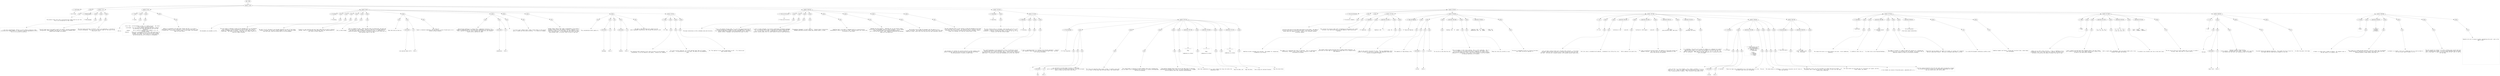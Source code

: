 digraph hierarchy {

node [fontname=Helvetica]
edge [style=dashed]

doc_0 [label="doc - 508"]


doc_0 -> { section_1}
{rank=same; section_1}

section_1 [label="section: 1-224"]


section_1 -> { header_2 prose_3 section_4 section_5 section_6 section_7 section_8 section_9}
{rank=same; header_2 prose_3 section_4 section_5 section_6 section_7 section_8 section_9}

header_2 [label="1 : Orb format"]

prose_3 [label="prose"]

section_4 [label="section: 7-21"]

section_5 [label="section: 22-43"]

section_6 [label="section: 44-92"]

section_7 [label="section: 106-142"]

section_8 [label="section: 143-150"]

section_9 [label="section: 225-457"]


header_2 -> leaf_10
leaf_10  [color=Gray,shape=rectangle,fontname=Inconsolata,label="* Orb format"]
prose_3 -> { raw_11}
{rank=same; raw_11}

raw_11 [label="raw"]


raw_11 -> leaf_12
leaf_12  [color=Gray,shape=rectangle,fontname=Inconsolata,label="

  The grimoire tools work with a structured text format which we call Orb.
This is an introduction to that format.

"]
section_4 -> { header_13 prose_14 prose_15 prose_16}
{rank=same; header_13 prose_14 prose_15 prose_16}

header_13 [label="2 : Metalanguage"]

prose_14 [label="prose"]

prose_15 [label="prose"]

prose_16 [label="prose"]


header_13 -> leaf_17
leaf_17  [color=Gray,shape=rectangle,fontname=Inconsolata,label="** Metalanguage"]
prose_14 -> { raw_18}
{rank=same; raw_18}

raw_18 [label="raw"]


raw_18 -> leaf_19
leaf_19  [color=Gray,shape=rectangle,fontname=Inconsolata,label="

  I call Orb a metalanguage, because it can by design include any other
structured text format within it.  Provided it may be represented in utf-8!
This is no stricture in practice. 
"]
prose_15 -> { raw_20}
{rank=same; raw_20}

raw_20 [label="raw"]


raw_20 -> leaf_21
leaf_21  [color=Gray,shape=rectangle,fontname=Inconsolata,label="
The Orb format aims to be equally useful for markup, literate programming,
configuration, data exchange, and the sort of interactive notebook which 
Jupyter and org-babel can produce.
"]
prose_16 -> { raw_22}
{rank=same; raw_22}

raw_22 [label="raw"]


raw_22 -> leaf_23
leaf_23  [color=Gray,shape=rectangle,fontname=Inconsolata,label="
The first parser and tool is Grimoire, which, as a bootstrap, is focused on
literate programming.  This will in turn be the format for the tools in the
bettertools suite. 

"]
section_5 -> { header_24 prose_25 prose_26 prose_27}
{rank=same; header_24 prose_25 prose_26 prose_27}

header_24 [label="2 : Goals"]

prose_25 [label="prose"]

prose_26 [label="prose"]

prose_27 [label="prose"]


header_24 -> leaf_28
leaf_28  [color=Gray,shape=rectangle,fontname=Inconsolata,label="** Goals"]
prose_25 -> { raw_29}
{rank=same; raw_29}

raw_29 [label="raw"]


raw_29 -> leaf_30
leaf_30  [color=Gray,shape=rectangle,fontname=Inconsolata,label="

  Orb is:
"]
prose_26 -> { raw_31}
{rank=same; raw_31}

raw_31 [label="raw"]


raw_31 -> leaf_32
leaf_32  [color=Gray,shape=rectangle,fontname=Inconsolata,label="
  - Error free:  An Orb document is never in a state of error.  Any valid
                 utf-8 string is an Orb document.
  - Line based:  Orb files may be rapidly separated into their elements
                 by splitting into lines and examining the first few
                 characters.
  - Humane:      Orb is carefully designed to be readable, as is, by
                 ordinary humans.
  - General:     There are no characters such as <>& in HTML which must be
                 escaped.  Orb codeblocks can enclose any other format,
                 including Orb format.  Orb strings are «brace balanced»
                 and can enclose any utf-8 string as a consequence. 
"]
prose_27 -> { raw_33}
{rank=same; raw_33}

raw_33 [label="raw"]


raw_33 -> leaf_34
leaf_34  [color=Gray,shape=rectangle,fontname=Inconsolata,label="
While it is possible to do some fancy things with Orb, it is also a
comfortable format to write a blog post, or put a few key-value pairs into
a config file.  If you were to send an email in Orb format, the recipient
might not even notice. 

"]
section_6 -> { header_35 prose_36 prose_37 prose_38 prose_39 prose_40 prose_41 prose_42 prose_43 prose_44 prose_45 prose_46 section_47}
{rank=same; header_35 prose_36 prose_37 prose_38 prose_39 prose_40 prose_41 prose_42 prose_43 prose_44 prose_45 prose_46 section_47}

header_35 [label="2 : Encoding"]

prose_36 [label="prose"]

prose_37 [label="prose"]

prose_38 [label="prose"]

prose_39 [label="prose"]

prose_40 [label="prose"]

prose_41 [label="prose"]

prose_42 [label="prose"]

prose_43 [label="prose"]

prose_44 [label="prose"]

prose_45 [label="prose"]

prose_46 [label="prose"]

section_47 [label="section: 93-105"]


header_35 -> leaf_48
leaf_48  [color=Gray,shape=rectangle,fontname=Inconsolata,label="** Encoding"]
prose_36 -> { raw_49}
{rank=same; raw_49}

raw_49 [label="raw"]


raw_49 -> leaf_50
leaf_50  [color=Gray,shape=rectangle,fontname=Inconsolata,label="

Orb documents are encoded in utf-8.  
"]
prose_37 -> { raw_51}
{rank=same; raw_51}

raw_51 [label="raw"]


raw_51 -> leaf_52
leaf_52  [color=Gray,shape=rectangle,fontname=Inconsolata,label="
The core syntax is defined in terms of the reachable keys on a US keyboard.
This tradition is firmly entrenched in the mid teens, and I have no
designs on budging that at present.  The miser in me likes that they're
a byte each.  The lawyer in me insists that this isn't ASCII, which is a
seven-bit legacy encoding.
"]
prose_38 -> { raw_53}
{rank=same; raw_53}

raw_53 [label="raw"]


raw_53 -> leaf_54
leaf_54  [color=Gray,shape=rectangle,fontname=Inconsolata,label="
We aren't at all reluctant to use Unicode characters as part of the format. 
Grimoire «strings» are the most visible example of this, along with drawer
and fold icons, which are actual parts of an Orb document. 
"]
prose_39 -> { raw_55}
{rank=same; raw_55}

raw_55 [label="raw"]


raw_55 -> leaf_56
leaf_56  [color=Gray,shape=rectangle,fontname=Inconsolata,label="
Grimoire is case sensitive and uses lower-snake-case for built-in English
phrases. There is a convention (see classes) that uses capitalization of
user words to affect semantics.  
"]
prose_40 -> { raw_57}
{rank=same; raw_57}

raw_57 [label="raw"]


raw_57 -> leaf_58
leaf_58  [color=Gray,shape=rectangle,fontname=Inconsolata,label="
[tk] is there though
"]
prose_41 -> { raw_59}
{rank=same; raw_59}

raw_59 [label="raw"]


raw_59 -> leaf_60
leaf_60  [color=Gray,shape=rectangle,fontname=Inconsolata,label="
Orb is a format for text.  There are many ways of writing text, but only one
way of encoding it that matters.  There is a long tail of Unicode complexity,
and there are traces of Committee spattered all over it; nonetheless we 
should be grateful that utf-8 won, in a world in which we still drive cars on
both possible sides of the road. 
"]
prose_42 -> { raw_61 link_62 raw_63}
{rank=same; raw_61 link_62 raw_63}

raw_61 [label="raw"]

link_62 [label="link"]

raw_63 [label="raw"]


raw_61 -> leaf_64
leaf_64  [color=Gray,shape=rectangle,fontname=Inconsolata,label="
Note that while we have our "]
link_62 -> { anchortext_65 url_66}
{rank=same; anchortext_65 url_66}

anchortext_65 [label="anchortext"]

url_66 [label="url"]


anchortext_65 -> leaf_67
leaf_67  [color=Gray,shape=rectangle,fontname=Inconsolata,label="own opinions about utf-8"]
url_66 -> leaf_68
leaf_68  [color=Gray,shape=rectangle,fontname=Inconsolata,label="httk://"]
raw_63 -> leaf_69
leaf_69  [color=Gray,shape=rectangle,fontname=Inconsolata,label=" our vision of
heaven is backward-compatible with the inferior version foisted upon us by a 
jealous software monopoly.
"]
prose_43 -> { raw_70 link_71 raw_72}
{rank=same; raw_70 link_71 raw_72}

raw_70 [label="raw"]

link_71 [label="link"]

raw_72 [label="raw"]


raw_70 -> leaf_73
leaf_73  [color=Gray,shape=rectangle,fontname=Inconsolata,label="
Bidirectional handling in a context that's indentation sensitive is an 
example of something subtle. Orb format uses indentation in a few key places,
and a compliant parser will need to detect and respect RTL [tk?] markers.
Exactly how is spelled out under "]
link_71 -> { anchortext_74 url_75}
{rank=same; anchortext_74 url_75}

anchortext_74 [label="anchortext"]

url_75 [label="url"]


anchortext_74 -> leaf_76
leaf_76  [color=Gray,shape=rectangle,fontname=Inconsolata,label="indentation"]
url_75 -> leaf_77
leaf_77  [color=Gray,shape=rectangle,fontname=Inconsolata,label="httk://"]
raw_72 -> leaf_78
leaf_78  [color=Gray,shape=rectangle,fontname=Inconsolata,label="
"]
prose_44 -> { raw_79}
{rank=same; raw_79}

raw_79 [label="raw"]


raw_79 -> leaf_80
leaf_80  [color=Gray,shape=rectangle,fontname=Inconsolata,label="
I'd love to get a Hebrew and/or Arabic fluent hacker on the project
early, to make sure this works correctly.  I'll settle for Aramaic.
"]
prose_45 -> { raw_81}
{rank=same; raw_81}

raw_81 [label="raw"]


raw_81 -> leaf_82
leaf_82  [color=Gray,shape=rectangle,fontname=Inconsolata,label="
Another thing I want to get right is equivalence. If you have a
variable called \"Glück\" the compiler shouldn't complain if it's
rendered in either of the valid ways. For some sequences that's
\"any of the valid ways\". If we normalized your prose, you might
have problems later, so we don't want to solve it that way.
"]
prose_46 -> { raw_83 link_84 raw_85 link_86 raw_87}
{rank=same; raw_83 link_84 raw_85 link_86 raw_87}

raw_83 [label="raw"]

link_84 [label="link"]

raw_85 [label="raw"]

link_86 [label="link"]

raw_87 [label="raw"]


raw_83 -> leaf_88
leaf_88  [color=Gray,shape=rectangle,fontname=Inconsolata,label="
This consideration mostly applys to "]
link_84 -> { anchortext_89 url_90}
{rank=same; anchortext_89 url_90}

anchortext_89 [label="anchortext"]

url_90 [label="url"]


anchortext_89 -> leaf_91
leaf_91  [color=Gray,shape=rectangle,fontname=Inconsolata,label="hashtags"]
url_90 -> leaf_92
leaf_92  [color=Gray,shape=rectangle,fontname=Inconsolata,label="httk://"]
raw_85 -> leaf_93
leaf_93  [color=Gray,shape=rectangle,fontname=Inconsolata,label=" and "]
link_86 -> { anchortext_94 url_95}
{rank=same; anchortext_94 url_95}

anchortext_94 [label="anchortext"]

url_95 [label="url"]


anchortext_94 -> leaf_96
leaf_96  [color=Gray,shape=rectangle,fontname=Inconsolata,label="handles"]
url_95 -> leaf_97
leaf_97  [color=Gray,shape=rectangle,fontname=Inconsolata,label="httk://"]
raw_87 -> leaf_98
leaf_98  [color=Gray,shape=rectangle,fontname=Inconsolata,label=".  The idea is that Orb files will respect all the 
wacky typographic equivalences that Unicode has gifted us with.

"]
section_47 -> { header_99 prose_100 prose_101 prose_102}
{rank=same; header_99 prose_100 prose_101 prose_102}

header_99 [label="4 : Tabs"]

prose_100 [label="prose"]

prose_101 [label="prose"]

prose_102 [label="prose"]


header_99 -> leaf_103
leaf_103  [color=Gray,shape=rectangle,fontname=Inconsolata,label="**** Tabs"]
prose_100 -> { raw_104}
{rank=same; raw_104}

raw_104 [label="raw"]


raw_104 -> leaf_105
leaf_105  [color=Gray,shape=rectangle,fontname=Inconsolata,label="

The vexacious ASCII character 8 will never be found in an Orb document.  If
encountered, it will be reduced to two spaces.  Grimoire will complain.
"]
prose_101 -> { raw_106}
{rank=same; raw_106}

raw_106 [label="raw"]


raw_106 -> leaf_107
leaf_107  [color=Gray,shape=rectangle,fontname=Inconsolata,label="
It's not an /error/ mind you, it's a well-defined input that will become 
two spaces.  If encountered by one of my tools, the tabs will be permanently
gone. 
"]
prose_102 -> { raw_108}
{rank=same; raw_108}

raw_108 [label="raw"]


raw_108 -> leaf_109
leaf_109  [color=Gray,shape=rectangle,fontname=Inconsolata,label="
Yes. This applies to your source code blocks as well.  It is time we put 
away childish things.  

"]
section_7 -> { header_110 prose_111 prose_112 prose_113 prose_114 prose_115 prose_116 prose_117 prose_118}
{rank=same; header_110 prose_111 prose_112 prose_113 prose_114 prose_115 prose_116 prose_117 prose_118}

header_110 [label="2 : Prose and Structure"]

prose_111 [label="prose"]

prose_112 [label="prose"]

prose_113 [label="prose"]

prose_114 [label="prose"]

prose_115 [label="prose"]

prose_116 [label="prose"]

prose_117 [label="prose"]

prose_118 [label="prose"]


header_110 -> leaf_119
leaf_119  [color=Gray,shape=rectangle,fontname=Inconsolata,label="** Prose and Structure"]
prose_111 -> { raw_120}
{rank=same; raw_120}

raw_120 [label="raw"]


raw_120 -> leaf_121
leaf_121  [color=Gray,shape=rectangle,fontname=Inconsolata,label="

The major distinction in Orb is between prose and structure.
"]
prose_112 -> { raw_122}
{rank=same; raw_122}

raw_122 [label="raw"]


raw_122 -> leaf_123
leaf_123  [color=Gray,shape=rectangle,fontname=Inconsolata,label="
Prose is the default parsing state. It is far from unstructured from the
runtime perspective. Although this needn't be embedded in the parse
tree, Grimoire understands concepts such as paragraphs, words, punctuation,
capital letters, languages, and anything else proper to prose.
"]
prose_113 -> { raw_124}
{rank=same; raw_124}

raw_124 [label="raw"]


raw_124 -> leaf_125
leaf_125  [color=Gray,shape=rectangle,fontname=Inconsolata,label="
I refer to human languages, but Grimoire understands programming languages
also. In principle, all of them, it shouldn't be harder to add them than
it is to call them from shell, though getting a runtime rigged up to
another runtime always calls for some finesse to derive a good experience.
"]
prose_114 -> { raw_126}
{rank=same; raw_126}

raw_126 [label="raw"]


raw_126 -> leaf_127
leaf_127  [color=Gray,shape=rectangle,fontname=Inconsolata,label="
\"Programming languages\" is overly specific.  Grimoire draws a distinction
between prose and structure. Blocks may contain either, or both.
"]
prose_115 -> { raw_128}
{rank=same; raw_128}

raw_128 [label="raw"]


raw_128 -> leaf_129
leaf_129  [color=Gray,shape=rectangle,fontname=Inconsolata,label="
Something that's nice about a language build on a prose/structure
relationship is that it can be error free.  Anything *grym* can't build into
a structure is just prose.
"]
prose_116 -> { raw_130}
{rank=same; raw_130}

raw_130 [label="raw"]


raw_130 -> leaf_131
leaf_131  [color=Gray,shape=rectangle,fontname=Inconsolata,label="
Markdown has this property.  Sometimes you run into parsers which
build errors into Markdown, which is itself erroneous.  If you [[RTFM]
[http://daringfireball.net/projects/markdown/syntax]],
you'll find the word \"error\" once.  Helpfully explaining how Markdown
keeps you from making one.
"]
prose_117 -> { raw_132}
{rank=same; raw_132}

raw_132 [label="raw"]


raw_132 -> leaf_133
leaf_133  [color=Gray,shape=rectangle,fontname=Inconsolata,label="
We do what we can to make the document look the same as it is
in fact structured.  The intention with Orb files is that we work with them
aided by a linter, which lets us be lazy and still get consistent results.
"]
prose_118 -> { raw_134}
{rank=same; raw_134}

raw_134 [label="raw"]


raw_134 -> leaf_135
leaf_135  [color=Gray,shape=rectangle,fontname=Inconsolata,label="
The most important point in this section is that Orb documents do not have
errors and never fail to parse.  You should be able to literally plug any 
Orb parser into a source of entropy and end up with a document, since a
proper utf-8 decoder will drop any invalid bytes it sees. 

"]
section_8 -> { header_136 prose_137 section_138}
{rank=same; header_136 prose_137 section_138}

header_136 [label="2 : Ownership"]

prose_137 [label="prose"]

section_138 [label="section: 151-166"]


header_136 -> leaf_139
leaf_139  [color=Gray,shape=rectangle,fontname=Inconsolata,label="** Ownership"]
prose_137 -> { raw_140}
{rank=same; raw_140}

raw_140 [label="raw"]


raw_140 -> leaf_141
leaf_141  [color=Gray,shape=rectangle,fontname=Inconsolata,label="

  The root concept of Orb is a document, which divides into one or more 
sections.  A section owns all structure or prose within it.  This 
paragraph is owned by «** Ownership» above, as are all the rest of the
blocks until the next section header. 

"]
section_138 -> { header_142 prose_143 prose_144 prose_145 section_146}
{rank=same; header_142 prose_143 prose_144 prose_145 section_146}

header_142 [label="3 : Blocking"]

prose_143 [label="prose"]

prose_144 [label="prose"]

prose_145 [label="prose"]

section_146 [label="section: 167-224"]


header_142 -> leaf_147
leaf_147  [color=Gray,shape=rectangle,fontname=Inconsolata,label="*** Blocking"]
prose_143 -> { raw_148}
{rank=same; raw_148}

raw_148 [label="raw"]


raw_148 -> leaf_149
leaf_149  [color=Gray,shape=rectangle,fontname=Inconsolata,label="

  Orb documents are chunked into sections entirely by their heading lines.
Within a section, prose and structure alike are organized into blocks.  
The defining marker of blocks is blank lines.
"]
prose_144 -> { raw_150}
{rank=same; raw_150}

raw_150 [label="raw"]


raw_150 -> leaf_151
leaf_151  [color=Gray,shape=rectangle,fontname=Inconsolata,label="
This second paragraph is the second block of the «*** Blocking» section.
Taking a look at the source document, you'll see that I put (single)
newlines between lines, with an 78 column margin.  That should be considered
good style.  If you prefer to have each paragraph be its own line, have at.
"]
prose_145 -> { raw_152}
{rank=same; raw_152}

raw_152 [label="raw"]


raw_152 -> leaf_153
leaf_153  [color=Gray,shape=rectangle,fontname=Inconsolata,label="
A line is considered blank if it contains only Unicode spacemarks.  Grimoire
will smoothly remove any such cruft and replace it with «\\n\\n».  We also
trim trailing whitespace. 

"]
section_146 -> { header_154 prose_155 prose_156 prose_157 prose_158 prose_159 codeblock_160 prose_161 codeblock_162 prose_163 prose_164 codeblock_165 prose_166}
{rank=same; header_154 prose_155 prose_156 prose_157 prose_158 prose_159 codeblock_160 prose_161 codeblock_162 prose_163 prose_164 codeblock_165 prose_166}

header_154 [label="4 : The Cling Rule"]

prose_155 [label="prose"]

prose_156 [label="prose"]

prose_157 [label="prose"]

prose_158 [label="prose"]

prose_159 [label="prose"]

codeblock_160 [label="code block 187-194"]

prose_161 [label="prose"]

codeblock_162 [label="code block 199-206"]

prose_163 [label="prose"]

prose_164 [label="prose"]

codeblock_165 [label="code block 213-219"]

prose_166 [label="prose"]


header_154 -> leaf_167
leaf_167  [color=Gray,shape=rectangle,fontname=Inconsolata,label="**** The Cling Rule"]
prose_155 -> { raw_168 link_169 raw_170}
{rank=same; raw_168 link_169 raw_170}

raw_168 [label="raw"]

link_169 [label="link"]

raw_170 [label="raw"]


raw_168 -> leaf_171
leaf_171  [color=Gray,shape=rectangle,fontname=Inconsolata,label="

  "]
link_169 -> { anchortext_172 url_173}
{rank=same; anchortext_172 url_173}

anchortext_172 [label="anchortext"]

url_173 [label="url"]


anchortext_172 -> leaf_174
leaf_174  [color=Gray,shape=rectangle,fontname=Inconsolata,label="Tags"]
url_173 -> leaf_175
leaf_175  [color=Gray,shape=rectangle,fontname=Inconsolata,label="httk://"]
raw_170 -> leaf_176
leaf_176  [color=Gray,shape=rectangle,fontname=Inconsolata,label=" are used both to provide names to blocks in Orb format
and to specify various actions in knitting and weaving.  They may be placed
above or below the block which they affect.
"]
prose_156 -> { raw_177}
{rank=same; raw_177}

raw_177 [label="raw"]


raw_177 -> leaf_178
leaf_178  [color=Gray,shape=rectangle,fontname=Inconsolata,label="
The cling rule specifies that a group 'clings' to another group when
it is closer to that group than the other group. Ties resolve down.
"]
prose_157 -> { raw_179}
{rank=same; raw_179}

raw_179 [label="raw"]


raw_179 -> leaf_180
leaf_180  [color=Gray,shape=rectangle,fontname=Inconsolata,label="
This should make it intuitive to group elements that aren't grouping the
way you expect: put in whitespace until the block is visually distinguished
from the surroundings.
"]
prose_158 -> { raw_181}
{rank=same; raw_181}

raw_181 [label="raw"]


raw_181 -> leaf_182
leaf_182  [color=Gray,shape=rectangle,fontname=Inconsolata,label="
Cling applies between blocks which are at the same level of ownership.
Ownership has precedence over cling: all blocks underneath e.g. a header
line are owned by that line, newlines notwithstanding.
"]
prose_159 -> { raw_183}
{rank=same; raw_183}

raw_183 [label="raw"]


raw_183 -> leaf_184
leaf_184  [color=Gray,shape=rectangle,fontname=Inconsolata,label="
Note that indentation of e.g. lists invokes the cling rule within the
indentation level.
"]
codeblock_160 -> leaf_185
leaf_185  [color=Gray,shape=rectangle,fontname=Inconsolata,label="| x | y | z |

#tag


someprose on a block"]
prose_161 -> { raw_186}
{rank=same; raw_186}

raw_186 [label="raw"]


raw_186 -> leaf_187
leaf_187  [color=Gray,shape=rectangle,fontname=Inconsolata,label="
Tags the table, but
"]
codeblock_162 -> leaf_188
leaf_188  [color=Gray,shape=rectangle,fontname=Inconsolata,label="| x | y | z |


#tag

someprose on a block"]
prose_163 -> { raw_189}
{rank=same; raw_189}

raw_189 [label="raw"]


raw_189 -> leaf_190
leaf_190  [color=Gray,shape=rectangle,fontname=Inconsolata,label="
Tags the block.
"]
prose_164 -> { raw_191}
{rank=same; raw_191}

raw_191 [label="raw"]


raw_191 -> leaf_192
leaf_192  [color=Gray,shape=rectangle,fontname=Inconsolata,label="
Even clings are resolved forwards:
"]
codeblock_165 -> leaf_193
leaf_193  [color=Gray,shape=rectangle,fontname=Inconsolata,label="| x | y | z |

#tag

someprose on a block"]
prose_166 -> { raw_194}
{rank=same; raw_194}

raw_194 [label="raw"]


raw_194 -> leaf_195
leaf_195  [color=Gray,shape=rectangle,fontname=Inconsolata,label="
Tags the prose block.

"]
section_9 -> { header_196 prose_197 prose_198 section_199 section_200 section_201 section_202 section_203 section_204 section_205}
{rank=same; header_196 prose_197 prose_198 section_199 section_200 section_201 section_202 section_203 section_204 section_205}

header_196 [label="2 : Structural elements"]

prose_197 [label="prose"]

prose_198 [label="prose"]

section_199 [label="section: 237-255"]

section_200 [label="section: 256-286"]

section_201 [label="section: 287-361"]

section_202 [label="section: 377-410"]

section_203 [label="section: 411-445"]

section_204 [label="section: 446-457"]

section_205 [label="section: 458-508"]


header_196 -> leaf_206
leaf_206  [color=Gray,shape=rectangle,fontname=Inconsolata,label="** Structural elements"]
prose_197 -> { raw_207}
{rank=same; raw_207}

raw_207 [label="raw"]


raw_207 -> leaf_208
leaf_208  [color=Gray,shape=rectangle,fontname=Inconsolata,label="

  Structure and prose are the figure and ground of Orb format.  We speak of
structure and prose on a block-by-block basis, and within some structure
blocks there are regions of prose.  Prose in turn routinely contains
structural regions.
"]
prose_198 -> { raw_209}
{rank=same; raw_209}

raw_209 [label="raw"]


raw_209 -> leaf_210
leaf_210  [color=Gray,shape=rectangle,fontname=Inconsolata,label="
This section will discuss under what circumstances an Orb parser will create
structure, with some discursions into the semantics these distinctions
represent. 

"]
section_199 -> { header_211 prose_212 codeblock_213 prose_214 prose_215}
{rank=same; header_211 prose_212 codeblock_213 prose_214 prose_215}

header_211 [label="3 : Headlines"]

prose_212 [label="prose"]

codeblock_213 [label="code block 242-244"]

prose_214 [label="prose"]

prose_215 [label="prose"]


header_211 -> leaf_216
leaf_216  [color=Gray,shape=rectangle,fontname=Inconsolata,label="*** Headlines"]
prose_212 -> { raw_217}
{rank=same; raw_217}

raw_217 [label="raw"]


raw_217 -> leaf_218
leaf_218  [color=Gray,shape=rectangle,fontname=Inconsolata,label="

  Headlines divide a document into sections.  The grammar for recognizing
a headline is as follows:
"]
codeblock_213 -> leaf_219
leaf_219  [color=Gray,shape=rectangle,fontname=Inconsolata,label="    headline = WS?  '*'+  ' '  prose  NL"]
prose_214 -> { raw_220}
{rank=same; raw_220}

raw_220 [label="raw"]


raw_220 -> leaf_221
leaf_221  [color=Gray,shape=rectangle,fontname=Inconsolata,label="
The number of =*= determine the level of ownership.  This is a declarative
relationship, though I lack a clean syntax to express it other than
functionally at present. 
"]
prose_215 -> { raw_222}
{rank=same; raw_222}

raw_222 [label="raw"]


raw_222 -> leaf_223
leaf_223  [color=Gray,shape=rectangle,fontname=Inconsolata,label="
The content within =prose= has the luxury of being context-sensitive.  In
particular we treat tags on a headline as though they're on a tagline below
they headline. 


"]
section_200 -> { header_224 prose_225 prose_226 prose_227 codeblock_228 prose_229 prose_230 codeblock_231 prose_232}
{rank=same; header_224 prose_225 prose_226 prose_227 codeblock_228 prose_229 prose_230 codeblock_231 prose_232}

header_224 [label="3 : Tags and Taglines"]

prose_225 [label="prose"]

prose_226 [label="prose"]

prose_227 [label="prose"]

codeblock_228 [label="code block 266-268"]

prose_229 [label="prose"]

prose_230 [label="prose"]

codeblock_231 [label="code block 278-281"]

prose_232 [label="prose"]


header_224 -> leaf_233
leaf_233  [color=Gray,shape=rectangle,fontname=Inconsolata,label="*** Tags and Taglines"]
prose_225 -> { raw_234}
{rank=same; raw_234}

raw_234 [label="raw"]


raw_234 -> leaf_235
leaf_235  [color=Gray,shape=rectangle,fontname=Inconsolata,label="

  Tags are the control structures for Orb.  There are =#hashtags= which
loosely correspond to functions or messages, and =@handles= which more
directly correspond to symbols.  
"]
prose_226 -> { raw_236 link_237 raw_238}
{rank=same; raw_236 link_237 raw_238}

raw_236 [label="raw"]

link_237 [label="link"]

raw_238 [label="raw"]


raw_236 -> leaf_239
leaf_239  [color=Gray,shape=rectangle,fontname=Inconsolata,label="
The semantics of tags belong in the "]
link_237 -> { anchortext_240 url_241}
{rank=same; anchortext_240 url_241}

anchortext_240 [label="anchortext"]

url_241 [label="url"]


anchortext_240 -> leaf_242
leaf_242  [color=Gray,shape=rectangle,fontname=Inconsolata,label="runtime"]
url_241 -> leaf_243
leaf_243  [color=Gray,shape=rectangle,fontname=Inconsolata,label="httk://"]
raw_238 -> leaf_244
leaf_244  [color=Gray,shape=rectangle,fontname=Inconsolata,label="]] section.
"]
prose_227 -> { raw_245}
{rank=same; raw_245}

raw_245 [label="raw"]


raw_245 -> leaf_246
leaf_246  [color=Gray,shape=rectangle,fontname=Inconsolata,label="
For now let us note that the rule
"]
codeblock_228 -> leaf_247
leaf_247  [color=Gray,shape=rectangle,fontname=Inconsolata,label="  hashtag = WS+  '#'  symbol"]
prose_229 -> { raw_248}
{rank=same; raw_248}

raw_248 [label="raw"]


raw_248 -> leaf_249
leaf_249  [color=Gray,shape=rectangle,fontname=Inconsolata,label="
  
*may* not appear in (all) prose contexts, this is still undecided.  This is 
true of handles as well given the state of =grym= at the present time, 
but I am more firmly convinced of the value of @handle as a short in-place
expansion of a handleline. I don't think trying to parse a mid-block #export
as meaning something is as valuable. 
"]
prose_230 -> { raw_250}
{rank=same; raw_250}

raw_250 [label="raw"]


raw_250 -> leaf_251
leaf_251  [color=Gray,shape=rectangle,fontname=Inconsolata,label="
These two rules are currently in use:
"]
codeblock_231 -> leaf_252
leaf_252  [color=Gray,shape=rectangle,fontname=Inconsolata,label="  hashline = WS?  '#'  symbol  ' '  prose  NL
  handleline = WS?  '@'  symbol  ' '  prose  NL"]
prose_232 -> { raw_253}
{rank=same; raw_253}

raw_253 [label="raw"]


raw_253 -> leaf_254
leaf_254  [color=Gray,shape=rectangle,fontname=Inconsolata,label="
Structure is designed to work on a line-by-line basis,
any =line= rule has an implied =^=. 

"]
section_201 -> { header_255 prose_256 prose_257 codeblock_258 prose_259 codeblock_260 prose_261 codeblock_262 prose_263 codeblock_264 prose_265 section_266 section_267}
{rank=same; header_255 prose_256 prose_257 codeblock_258 prose_259 codeblock_260 prose_261 codeblock_262 prose_263 codeblock_264 prose_265 section_266 section_267}

header_255 [label="3 : List "]

prose_256 [label="prose"]

prose_257 [label="prose"]

codeblock_258 [label="code block 295-297"]

prose_259 [label="prose"]

codeblock_260 [label="code block 301-303"]

prose_261 [label="prose"]

codeblock_262 [label="code block 309-312"]

prose_263 [label="prose"]

codeblock_264 [label="code block 316-319"]

prose_265 [label="prose"]

section_266 [label="section: 328-361"]

section_267 [label="section: 362-376"]


header_255 -> leaf_268
leaf_268  [color=Gray,shape=rectangle,fontname=Inconsolata,label="*** List "]
prose_256 -> { raw_269}
{rank=same; raw_269}

raw_269 [label="raw"]


raw_269 -> leaf_270
leaf_270  [color=Gray,shape=rectangle,fontname=Inconsolata,label="

  Lists are both a markup format and a flexible data container.  In the emacs
org-mode, headline-type structures do the heavy lifting for TODO lists and
the like.  This was org's original purpose, with document markup coming later.
"]
prose_257 -> { raw_271}
{rank=same; raw_271}

raw_271 [label="raw"]


raw_271 -> leaf_272
leaf_272  [color=Gray,shape=rectangle,fontname=Inconsolata,label="
Orb lists come in unnumbered and numbered.  Unnumbered lists follow this rule:
"]
codeblock_258 -> leaf_273
leaf_273  [color=Gray,shape=rectangle,fontname=Inconsolata,label="  listline-un = WS? '- ' prose NL"]
prose_259 -> { raw_274}
{rank=same; raw_274}

raw_274 [label="raw"]


raw_274 -> leaf_275
leaf_275  [color=Gray,shape=rectangle,fontname=Inconsolata,label="
While numbered lists match this:
"]
codeblock_260 -> leaf_276
leaf_276  [color=Gray,shape=rectangle,fontname=Inconsolata,label="  listline-li = WS? digits '. ' prose NL"]
prose_261 -> { raw_277}
{rank=same; raw_277}

raw_277 [label="raw"]


raw_277 -> leaf_278
leaf_278  [color=Gray,shape=rectangle,fontname=Inconsolata,label="
For lists, as with any structure group, the semantics of the prose section are
somewhat flexible.  The cling rule for lists parses indentation so that
multi-line entries are possible:
"]
codeblock_262 -> leaf_279
leaf_279  [color=Gray,shape=rectangle,fontname=Inconsolata,label="  - list entry 
   prose directly under, bad style"]
prose_263 -> { raw_280}
{rank=same; raw_280}

raw_280 [label="raw"]


raw_280 -> leaf_281
leaf_281  [color=Gray,shape=rectangle,fontname=Inconsolata,label="
vs.
"]
codeblock_264 -> leaf_282
leaf_282  [color=Gray,shape=rectangle,fontname=Inconsolata,label="  - list entry 
    continues list entry"]
prose_265 -> { raw_283}
{rank=same; raw_283}

raw_283 [label="raw"]


raw_283 -> leaf_284
leaf_284  [color=Gray,shape=rectangle,fontname=Inconsolata,label="
As in Markdown, the parser will accept any numbers as a numbered list without
checking their order.  The linter will increment by one starting from the
number of the first index, so if you start with \"1. \" or \"0. \" or \"10. \" you
get the subsequent.  This behavior can be suppressed with a hashtag directive
yet to be added.  

"]
section_266 -> { header_285 prose_286 codeblock_287 prose_288 prose_289 prose_290 prose_291}
{rank=same; header_285 prose_286 codeblock_287 prose_288 prose_289 prose_290 prose_291}

header_285 [label="4 : List Boxes"]

prose_286 [label="prose"]

codeblock_287 [label="code block 335-346"]

prose_288 [label="prose"]

prose_289 [label="prose"]

prose_290 [label="prose"]

prose_291 [label="prose"]


header_285 -> leaf_292
leaf_292  [color=Gray,shape=rectangle,fontname=Inconsolata,label="** List Boxes

 "]
prose_286 -> { raw_293 link_294 raw_295}
{rank=same; raw_293 link_294 raw_295}

raw_293 [label="raw"]

link_294 [label="link"]

raw_295 [label="raw"]


raw_293 -> leaf_296
leaf_296  [color=Gray,shape=rectangle,fontname=Inconsolata,label="

  Lists can have, as a first element, a box, either a checkbox =[ ]= or a 
radio box =( )=.  These are either empty with whitespace or have contents
from a limited pallete of symbols.  Their function is described in the "]
link_294 -> { anchortext_297 url_298}
{rank=same; anchortext_297 url_298}

anchortext_297 [label="anchortext"]

url_298 [label="url"]


anchortext_297 -> leaf_299
leaf_299  [color=Gray,shape=rectangle,fontname=Inconsolata,label="runtime"]
url_298 -> leaf_300
leaf_300  [color=Gray,shape=rectangle,fontname=Inconsolata,label="httk://"]
raw_295 -> leaf_301
leaf_301  [color=Gray,shape=rectangle,fontname=Inconsolata,label="]] section. 
"]
codeblock_287 -> leaf_302
leaf_302  [color=Gray,shape=rectangle,fontname=Inconsolata,label="  - [ ] #todo finish orb.orb
    - [X] Metalanguage
    - [X] Prose and Structure
    - [REVISE] Link
    - [ ] Code Block

  - Fruits
    - ( ) Bananas
    - (*) Coconuts
    - ( ) Grapes"]
prose_288 -> { raw_303}
{rank=same; raw_303}

raw_303 [label="raw"]


raw_303 -> leaf_304
leaf_304  [color=Gray,shape=rectangle,fontname=Inconsolata,label="
These two types can't meaningfully mix on the same level of a list.  The one
the parser sees first will be applied.
"]
prose_289 -> { raw_305}
{rank=same; raw_305}

raw_305 [label="raw"]


raw_305 -> leaf_306
leaf_306  [color=Gray,shape=rectangle,fontname=Inconsolata,label="
The radio button is contagious, if the parser encounters one all lines on
that level get one. 
"]
prose_290 -> { raw_307}
{rank=same; raw_307}

raw_307 [label="raw"]


raw_307 -> leaf_308
leaf_308  [color=Gray,shape=rectangle,fontname=Inconsolata,label="
The check box is not, it's ok to include it on some lines but not others.  If
the parser sees a check box and then a radio button, it will turn the radio
button into a check box.
"]
prose_291 -> { raw_309}
{rank=same; raw_309}

raw_309 [label="raw"]


raw_309 -> leaf_310
leaf_310  [color=Gray,shape=rectangle,fontname=Inconsolata,label="
The radio button can only have one =*=; the parser will ignore, and the
linter remove, any others. 

"]
section_267 -> { header_311 prose_312 codeblock_313 prose_314}
{rank=same; header_311 prose_312 codeblock_313 prose_314}

header_311 [label="4 : Key/value pairs"]

prose_312 [label="prose"]

codeblock_313 [label="code block 366-370"]

prose_314 [label="prose"]


header_311 -> leaf_315
leaf_315  [color=Gray,shape=rectangle,fontname=Inconsolata,label="** Key/value pairs

 "]
prose_312 -> { raw_316}
{rank=same; raw_316}

raw_316 [label="raw"]


raw_316 -> leaf_317
leaf_317  [color=Gray,shape=rectangle,fontname=Inconsolata,label="

  A list element can consist of key/value pairs, separated with a =:=.
"]
codeblock_313 -> leaf_318
leaf_318  [color=Gray,shape=rectangle,fontname=Inconsolata,label=" - first key:
   - value : another value
   - 42 : the answer"]
prose_314 -> { raw_319}
{rank=same; raw_319}

raw_319 [label="raw"]


raw_319 -> leaf_320
leaf_320  [color=Gray,shape=rectangle,fontname=Inconsolata,label="
From the runtime perspective the left and right sides are basically strings,
as we build out the Clu runtime we'll have better expectations for what
keys and values would look like as data. 

"]
section_202 -> { header_321 prose_322 prose_323 codeblock_324 prose_325 prose_326 prose_327 codeblock_328 prose_329 prose_330}
{rank=same; header_321 prose_322 prose_323 codeblock_324 prose_325 prose_326 prose_327 codeblock_328 prose_329 prose_330}

header_321 [label="3 : Code Block"]

prose_322 [label="prose"]

prose_323 [label="prose"]

codeblock_324 [label="code block 384-388"]

prose_325 [label="prose"]

prose_326 [label="prose"]

prose_327 [label="prose"]

codeblock_328 [label="code block 399-403"]

prose_329 [label="prose"]

prose_330 [label="prose"]


header_321 -> leaf_331
leaf_331  [color=Gray,shape=rectangle,fontname=Inconsolata,label="* Code Block

 "]
prose_322 -> { raw_332}
{rank=same; raw_332}

raw_332 [label="raw"]


raw_332 -> leaf_333
leaf_333  [color=Gray,shape=rectangle,fontname=Inconsolata,label="

  The reason Orb exists is so that Grimoire can exist.  We do codeblocks
carefully. 
"]
prose_323 -> { raw_334}
{rank=same; raw_334}

raw_334 [label="raw"]


raw_334 -> leaf_335
leaf_335  [color=Gray,shape=rectangle,fontname=Inconsolata,label="
A codeblock looks like so:
"]
codeblock_324 -> leaf_336
leaf_336  [color=Gray,shape=rectangle,fontname=Inconsolata,label="#!orb
*** Some Orb content
#/orb"]
prose_325 -> { raw_337}
{rank=same; raw_337}

raw_337 [label="raw"]


raw_337 -> leaf_338
leaf_338  [color=Gray,shape=rectangle,fontname=Inconsolata,label="
Try that trick in Git-Flavored Markdown...
"]
prose_326 -> { raw_339}
{rank=same; raw_339}

raw_339 [label="raw"]


raw_339 -> leaf_340
leaf_340  [color=Gray,shape=rectangle,fontname=Inconsolata,label="
The number of initial =!!= needs to match the closing =//=, allowing any 
utf-8 string at all to be enclosed with this method.  We consider this an
important property to have in an enclosure encoding. 
"]
prose_327 -> { raw_341}
{rank=same; raw_341}

raw_341 [label="raw"]


raw_341 -> leaf_342
leaf_342  [color=Gray,shape=rectangle,fontname=Inconsolata,label="
Code blocks must be opened, but needn't be closed, as a parser will recognize
EOF as a code block closure.  This has a fortunate side effect, as this:
"]
codeblock_328 -> leaf_343
leaf_343  [color=Gray,shape=rectangle,fontname=Inconsolata,label="#!/usr/bin/python

from future import bettertools"]
prose_329 -> { raw_344}
{rank=same; raw_344}

raw_344 [label="raw"]


raw_344 -> leaf_345
leaf_345  [color=Gray,shape=rectangle,fontname=Inconsolata,label="
Is a valid Orb document containing a python script.
"]
prose_330 -> { raw_346}
{rank=same; raw_346}

raw_346 [label="raw"]


raw_346 -> leaf_347
leaf_347  [color=Gray,shape=rectangle,fontname=Inconsolata,label="
Codeblock headers and footers, unlike most structure lines, cannot begin
with whitespace. 

"]
section_203 -> { header_348 prose_349 prose_350 codeblock_351 prose_352 codeblock_353 prose_354 codeblock_355 prose_356}
{rank=same; header_348 prose_349 prose_350 codeblock_351 prose_352 codeblock_353 prose_354 codeblock_355 prose_356}

header_348 [label="3 : Table"]

prose_349 [label="prose"]

prose_350 [label="prose"]

codeblock_351 [label="code block 421-424"]

prose_352 [label="prose"]

codeblock_353 [label="code block 429-433"]

prose_354 [label="prose"]

codeblock_355 [label="code block 437-440"]

prose_356 [label="prose"]


header_348 -> leaf_357
leaf_357  [color=Gray,shape=rectangle,fontname=Inconsolata,label="* Table

 "]
prose_349 -> { raw_358}
{rank=same; raw_358}

raw_358 [label="raw"]


raw_358 -> leaf_359
leaf_359  [color=Gray,shape=rectangle,fontname=Inconsolata,label="

  Tables are our matrix data structure.  I have no immediate use for 
spreadsheets that I can't meet with other software, but admire their
inclusion in Org and do use tables in markup from time to time.
"]
prose_350 -> { raw_360}
{rank=same; raw_360}

raw_360 [label="raw"]


raw_360 -> leaf_361
leaf_361  [color=Gray,shape=rectangle,fontname=Inconsolata,label="
I don't intend to do much more than recognize them in the near future,
but a glance at what Org offers with tables should give a sense of how
we want to use them within =bridge=. 
"]
codeblock_351 -> leaf_362
leaf_362  [color=Gray,shape=rectangle,fontname=Inconsolata,label="| 2  | 4  | 6  | 8  |
| 10 | 12 | 14 | 16 |"]
prose_352 -> { raw_363}
{rank=same; raw_363}

raw_363 [label="raw"]


raw_363 -> leaf_364
leaf_364  [color=Gray,shape=rectangle,fontname=Inconsolata,label="
With a couple small refinements, this one should render with a line
between the header and therows:
"]
codeblock_353 -> leaf_365
leaf_365  [color=Gray,shape=rectangle,fontname=Inconsolata,label="| a  | b  | c  | d  |
~ 3  | 6  | 9  | 12 |
| 18 | 21 | 24 | 27 |"]
prose_354 -> { raw_366}
{rank=same; raw_366}

raw_366 [label="raw"]


raw_366 -> leaf_367
leaf_367  [color=Gray,shape=rectangle,fontname=Inconsolata,label="
To extend a row virtually over two or more text lines
"]
codeblock_355 -> leaf_368
leaf_368  [color=Gray,shape=rectangle,fontname=Inconsolata,label="| cat, | chien,  | gato,    \\
| hat  | chapeau | sombrero |"]
prose_356 -> { raw_369}
{rank=same; raw_369}

raw_369 [label="raw"]


raw_369 -> leaf_370
leaf_370  [color=Gray,shape=rectangle,fontname=Inconsolata,label="
The only way to slip a =|= into a table cell is to put it inside a 
«string». Other than that it's prose country. 

"]
section_204 -> { header_371 prose_372 prose_373 prose_374}
{rank=same; header_371 prose_372 prose_373 prose_374}

header_371 [label="3 : Link  "]

prose_372 [label="prose"]

prose_373 [label="prose"]

prose_374 [label="prose"]


header_371 -> leaf_375
leaf_375  [color=Gray,shape=rectangle,fontname=Inconsolata,label="* Link	

  "]
prose_372 -> { raw_376 link_377 raw_378}
{rank=same; raw_376 link_377 raw_378}

raw_376 [label="raw"]

link_377 [label="link"]

raw_378 [label="raw"]


raw_376 -> leaf_379
leaf_379  [color=Gray,shape=rectangle,fontname=Inconsolata,label="

  The most "]
link_377 -> { anchortext_380 url_381}
{rank=same; anchortext_380 url_381}

anchortext_380 [label="anchortext"]

url_381 [label="url"]


anchortext_380 -> leaf_382
leaf_382  [color=Gray,shape=rectangle,fontname=Inconsolata,label="basic link"]
url_381 -> leaf_383
leaf_383  [color=Gray,shape=rectangle,fontname=Inconsolata,label="httk://"]
raw_378 -> leaf_384
leaf_384  [color=Gray,shape=rectangle,fontname=Inconsolata,label=" follows a simple «[[description]
[url]]» pattern.  Markdown gets this right.  In HTML you'll see the 
href before the link text, but looking at HTML is a mistake.
"]
prose_373 -> { raw_385}
{rank=same; raw_385}

raw_385 [label="raw"]


raw_385 -> leaf_386
leaf_386  [color=Gray,shape=rectangle,fontname=Inconsolata,label="
Org-mode follows the opposite convention.  This breaks the flow of text for
the reader and Orb format must be legible in raw form.
"]
prose_374 -> { raw_387}
{rank=same; raw_387}

raw_387 [label="raw"]


raw_387 -> leaf_388
leaf_388  [color=Gray,shape=rectangle,fontname=Inconsolata,label="
tk other Org-iastic link types.

"]
section_205 -> { header_389 prose_390 codeblock_391 prose_392 prose_393 prose_394 prose_395}
{rank=same; header_389 prose_390 codeblock_391 prose_392 prose_393 prose_394 prose_395}

header_389 [label="3 : Drawer"]

prose_390 [label="prose"]

codeblock_391 [label="code block 463-467"]

prose_392 [label="prose"]

prose_393 [label="prose"]

prose_394 [label="prose"]

prose_395 [label="prose"]


header_389 -> leaf_396
leaf_396  [color=Gray,shape=rectangle,fontname=Inconsolata,label=" Drawer

  "]
prose_390 -> { raw_397}
{rank=same; raw_397}

raw_397 [label="raw"]


raw_397 -> leaf_398
leaf_398  [color=Gray,shape=rectangle,fontname=Inconsolata,label="

  A drawer is a block that's hidden by default. The computer sees it,
the user sees ⦿, or a similar rune.
"]
codeblock_391 -> leaf_399
leaf_399  [color=Gray,shape=rectangle,fontname=Inconsolata,label=":[a-drawer]:
contents
:[a-drawer]:"]
prose_392 -> { raw_400}
{rank=same; raw_400}

raw_400 [label="raw"]


raw_400 -> leaf_401
leaf_401  [color=Gray,shape=rectangle,fontname=Inconsolata,label="
This closes to a single Unicode character, such as ⦿, which can't be deleted
without opening it. Deleting into an ordinary fold marker opens the fold,
deleting towards a drawer marker skips past it.
"]
prose_393 -> { raw_402}
{rank=same; raw_402}

raw_402 [label="raw"]


raw_402 -> leaf_403
leaf_403  [color=Gray,shape=rectangle,fontname=Inconsolata,label="
=a-drawer= is a handle, the @ isn't needed here but you could include it.
It's ok to just leave it blank: =:[ ]:=.
"]
prose_394 -> { raw_404}
{rank=same; raw_404}

raw_404 [label="raw"]


raw_404 -> leaf_405
leaf_405  [color=Gray,shape=rectangle,fontname=Inconsolata,label="
The only purpose of a drawer is to draw a folding layer around some text
that's normally kept closed.  If you're doing something fancy you might
have a long header of imports and configs that you don't want to look at
all the time. 
"]
prose_395 -> { raw_406}
{rank=same; raw_406}

raw_406 [label="raw"]


raw_406 -> leaf_407
leaf_407  [color=Gray,shape=rectangle,fontname=Inconsolata,label="
Honestly not sure I'm going to bother implementing this part. Late in the 
game if ever. 

























"]

}
